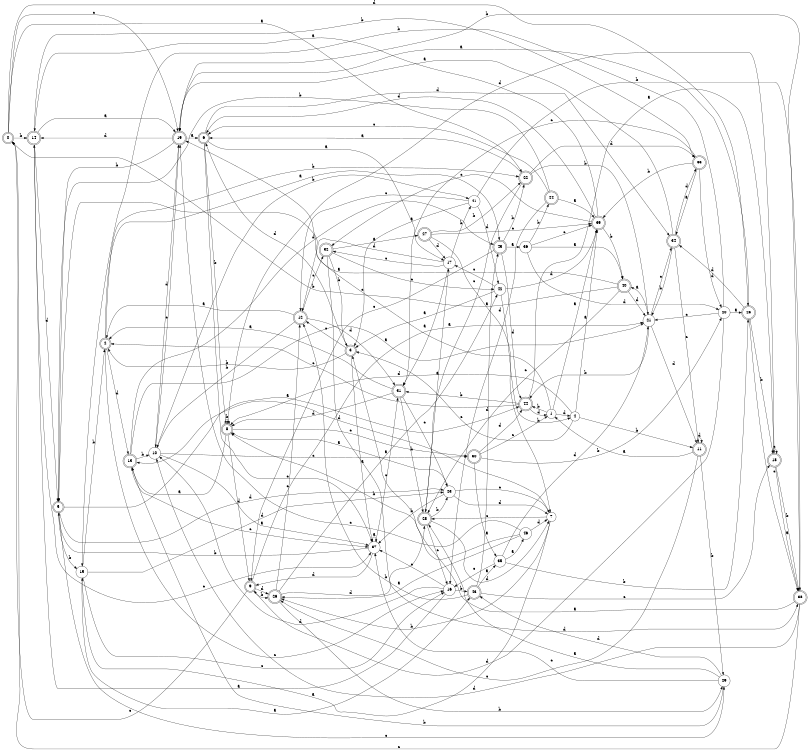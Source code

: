 digraph n38_1 {
__start0 [label="" shape="none"];

rankdir=LR;
size="8,5";

s0 [style="rounded,filled", color="black", fillcolor="white" shape="doublecircle", label="0"];
s1 [style="filled", color="black", fillcolor="white" shape="circle", label="1"];
s2 [style="rounded,filled", color="black", fillcolor="white" shape="doublecircle", label="2"];
s3 [style="rounded,filled", color="black", fillcolor="white" shape="doublecircle", label="3"];
s4 [style="filled", color="black", fillcolor="white" shape="circle", label="4"];
s5 [style="rounded,filled", color="black", fillcolor="white" shape="doublecircle", label="5"];
s6 [style="rounded,filled", color="black", fillcolor="white" shape="doublecircle", label="6"];
s7 [style="filled", color="black", fillcolor="white" shape="circle", label="7"];
s8 [style="rounded,filled", color="black", fillcolor="white" shape="doublecircle", label="8"];
s9 [style="rounded,filled", color="black", fillcolor="white" shape="doublecircle", label="9"];
s10 [style="filled", color="black", fillcolor="white" shape="circle", label="10"];
s11 [style="rounded,filled", color="black", fillcolor="white" shape="doublecircle", label="11"];
s12 [style="rounded,filled", color="black", fillcolor="white" shape="doublecircle", label="12"];
s13 [style="rounded,filled", color="black", fillcolor="white" shape="doublecircle", label="13"];
s14 [style="rounded,filled", color="black", fillcolor="white" shape="doublecircle", label="14"];
s15 [style="filled", color="black", fillcolor="white" shape="circle", label="15"];
s16 [style="filled", color="black", fillcolor="white" shape="circle", label="16"];
s17 [style="filled", color="black", fillcolor="white" shape="circle", label="17"];
s18 [style="rounded,filled", color="black", fillcolor="white" shape="doublecircle", label="18"];
s19 [style="rounded,filled", color="black", fillcolor="white" shape="doublecircle", label="19"];
s20 [style="filled", color="black", fillcolor="white" shape="circle", label="20"];
s21 [style="filled", color="black", fillcolor="white" shape="circle", label="21"];
s22 [style="rounded,filled", color="black", fillcolor="white" shape="doublecircle", label="22"];
s23 [style="filled", color="black", fillcolor="white" shape="circle", label="23"];
s24 [style="rounded,filled", color="black", fillcolor="white" shape="doublecircle", label="24"];
s25 [style="rounded,filled", color="black", fillcolor="white" shape="doublecircle", label="25"];
s26 [style="rounded,filled", color="black", fillcolor="white" shape="doublecircle", label="26"];
s27 [style="rounded,filled", color="black", fillcolor="white" shape="doublecircle", label="27"];
s28 [style="rounded,filled", color="black", fillcolor="white" shape="doublecircle", label="28"];
s29 [style="filled", color="black", fillcolor="white" shape="circle", label="29"];
s30 [style="rounded,filled", color="black", fillcolor="white" shape="doublecircle", label="30"];
s31 [style="rounded,filled", color="black", fillcolor="white" shape="doublecircle", label="31"];
s32 [style="rounded,filled", color="black", fillcolor="white" shape="doublecircle", label="32"];
s33 [style="rounded,filled", color="black", fillcolor="white" shape="doublecircle", label="33"];
s34 [style="rounded,filled", color="black", fillcolor="white" shape="doublecircle", label="34"];
s35 [style="filled", color="black", fillcolor="white" shape="circle", label="35"];
s36 [style="filled", color="black", fillcolor="white" shape="circle", label="36"];
s37 [style="filled", color="black", fillcolor="white" shape="circle", label="37"];
s38 [style="rounded,filled", color="black", fillcolor="white" shape="doublecircle", label="38"];
s39 [style="rounded,filled", color="black", fillcolor="white" shape="doublecircle", label="39"];
s40 [style="rounded,filled", color="black", fillcolor="white" shape="doublecircle", label="40"];
s41 [style="filled", color="black", fillcolor="white" shape="circle", label="41"];
s42 [style="filled", color="black", fillcolor="white" shape="circle", label="42"];
s43 [style="rounded,filled", color="black", fillcolor="white" shape="doublecircle", label="43"];
s44 [style="rounded,filled", color="black", fillcolor="white" shape="doublecircle", label="44"];
s45 [style="rounded,filled", color="black", fillcolor="white" shape="doublecircle", label="45"];
s46 [style="filled", color="black", fillcolor="white" shape="circle", label="46"];
s0 -> s22 [label="a"];
s0 -> s14 [label="b"];
s0 -> s19 [label="c"];
s0 -> s25 [label="d"];
s1 -> s39 [label="a"];
s1 -> s44 [label="b"];
s1 -> s19 [label="c"];
s1 -> s4 [label="d"];
s2 -> s45 [label="a"];
s2 -> s22 [label="b"];
s2 -> s16 [label="c"];
s2 -> s13 [label="d"];
s3 -> s37 [label="a"];
s3 -> s2 [label="b"];
s3 -> s12 [label="c"];
s3 -> s6 [label="d"];
s4 -> s39 [label="a"];
s4 -> s11 [label="b"];
s4 -> s3 [label="c"];
s4 -> s8 [label="d"];
s5 -> s44 [label="a"];
s5 -> s15 [label="b"];
s5 -> s29 [label="c"];
s5 -> s23 [label="d"];
s6 -> s17 [label="a"];
s6 -> s8 [label="b"];
s6 -> s37 [label="c"];
s6 -> s34 [label="d"];
s7 -> s15 [label="a"];
s7 -> s26 [label="b"];
s7 -> s28 [label="c"];
s7 -> s13 [label="d"];
s8 -> s13 [label="a"];
s8 -> s8 [label="b"];
s8 -> s30 [label="c"];
s8 -> s9 [label="d"];
s9 -> s21 [label="a"];
s9 -> s26 [label="b"];
s9 -> s0 [label="c"];
s9 -> s26 [label="d"];
s10 -> s37 [label="a"];
s10 -> s41 [label="b"];
s10 -> s30 [label="c"];
s10 -> s19 [label="d"];
s11 -> s1 [label="a"];
s11 -> s29 [label="b"];
s11 -> s26 [label="c"];
s11 -> s11 [label="d"];
s12 -> s2 [label="a"];
s12 -> s10 [label="b"];
s12 -> s32 [label="c"];
s12 -> s31 [label="d"];
s13 -> s21 [label="a"];
s13 -> s10 [label="b"];
s13 -> s37 [label="c"];
s13 -> s45 [label="d"];
s14 -> s19 [label="a"];
s14 -> s33 [label="b"];
s14 -> s37 [label="c"];
s14 -> s5 [label="d"];
s15 -> s43 [label="a"];
s15 -> s2 [label="b"];
s15 -> s16 [label="c"];
s15 -> s23 [label="d"];
s16 -> s14 [label="a"];
s16 -> s43 [label="b"];
s16 -> s37 [label="c"];
s16 -> s10 [label="d"];
s17 -> s31 [label="a"];
s17 -> s41 [label="b"];
s17 -> s32 [label="c"];
s17 -> s12 [label="d"];
s18 -> s38 [label="a"];
s18 -> s38 [label="b"];
s18 -> s18 [label="c"];
s18 -> s8 [label="d"];
s19 -> s6 [label="a"];
s19 -> s5 [label="b"];
s19 -> s10 [label="c"];
s19 -> s14 [label="d"];
s20 -> s25 [label="a"];
s20 -> s15 [label="b"];
s20 -> s21 [label="c"];
s20 -> s9 [label="d"];
s21 -> s40 [label="a"];
s21 -> s44 [label="b"];
s21 -> s34 [label="c"];
s21 -> s11 [label="d"];
s22 -> s6 [label="a"];
s22 -> s21 [label="b"];
s22 -> s28 [label="c"];
s22 -> s33 [label="d"];
s23 -> s8 [label="a"];
s23 -> s37 [label="b"];
s23 -> s7 [label="c"];
s23 -> s7 [label="d"];
s24 -> s39 [label="a"];
s24 -> s5 [label="b"];
s24 -> s6 [label="c"];
s24 -> s16 [label="d"];
s25 -> s19 [label="a"];
s25 -> s18 [label="b"];
s25 -> s38 [label="c"];
s25 -> s34 [label="d"];
s26 -> s42 [label="a"];
s26 -> s29 [label="b"];
s26 -> s12 [label="c"];
s26 -> s28 [label="d"];
s27 -> s7 [label="a"];
s27 -> s22 [label="b"];
s27 -> s39 [label="c"];
s27 -> s17 [label="d"];
s28 -> s17 [label="a"];
s28 -> s23 [label="b"];
s28 -> s16 [label="c"];
s28 -> s7 [label="d"];
s29 -> s28 [label="a"];
s29 -> s13 [label="b"];
s29 -> s37 [label="c"];
s29 -> s43 [label="d"];
s30 -> s35 [label="a"];
s30 -> s20 [label="b"];
s30 -> s1 [label="c"];
s30 -> s44 [label="d"];
s31 -> s2 [label="a"];
s31 -> s28 [label="b"];
s31 -> s23 [label="c"];
s31 -> s8 [label="d"];
s32 -> s27 [label="a"];
s32 -> s3 [label="b"];
s32 -> s42 [label="c"];
s32 -> s38 [label="d"];
s33 -> s34 [label="a"];
s33 -> s39 [label="b"];
s33 -> s31 [label="c"];
s33 -> s20 [label="d"];
s34 -> s19 [label="a"];
s34 -> s21 [label="b"];
s34 -> s11 [label="c"];
s34 -> s33 [label="d"];
s35 -> s46 [label="a"];
s35 -> s25 [label="b"];
s35 -> s16 [label="c"];
s35 -> s21 [label="d"];
s36 -> s40 [label="a"];
s36 -> s24 [label="b"];
s36 -> s39 [label="c"];
s36 -> s20 [label="d"];
s37 -> s37 [label="a"];
s37 -> s5 [label="b"];
s37 -> s31 [label="c"];
s37 -> s9 [label="d"];
s38 -> s3 [label="a"];
s38 -> s19 [label="b"];
s38 -> s0 [label="c"];
s38 -> s10 [label="d"];
s39 -> s14 [label="a"];
s39 -> s40 [label="b"];
s39 -> s32 [label="c"];
s39 -> s6 [label="d"];
s40 -> s5 [label="a"];
s40 -> s0 [label="b"];
s40 -> s28 [label="c"];
s40 -> s21 [label="d"];
s41 -> s3 [label="a"];
s41 -> s38 [label="b"];
s41 -> s12 [label="c"];
s41 -> s42 [label="d"];
s42 -> s3 [label="a"];
s42 -> s4 [label="b"];
s42 -> s17 [label="c"];
s42 -> s39 [label="d"];
s43 -> s35 [label="a"];
s43 -> s12 [label="b"];
s43 -> s18 [label="c"];
s43 -> s45 [label="d"];
s44 -> s18 [label="a"];
s44 -> s31 [label="b"];
s44 -> s2 [label="c"];
s44 -> s1 [label="d"];
s45 -> s36 [label="a"];
s45 -> s22 [label="b"];
s45 -> s9 [label="c"];
s45 -> s44 [label="d"];
s46 -> s26 [label="a"];
s46 -> s8 [label="b"];
s46 -> s19 [label="c"];
s46 -> s7 [label="d"];

}